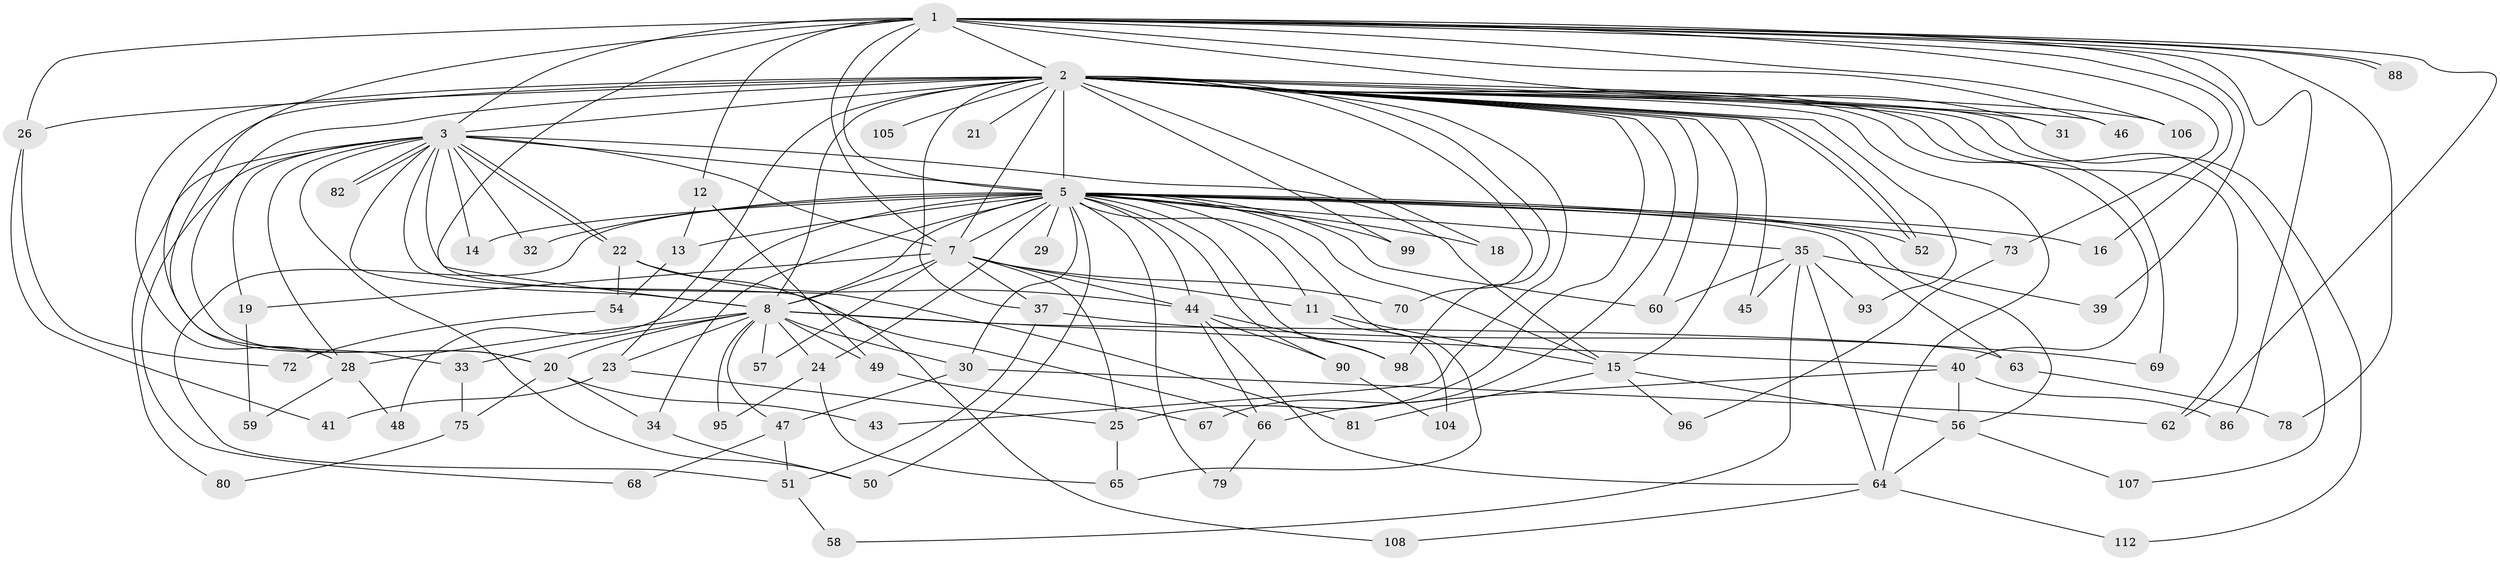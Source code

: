 // original degree distribution, {22: 0.008928571428571428, 26: 0.008928571428571428, 25: 0.008928571428571428, 12: 0.008928571428571428, 13: 0.008928571428571428, 35: 0.008928571428571428, 17: 0.008928571428571428, 15: 0.008928571428571428, 18: 0.008928571428571428, 27: 0.008928571428571428, 4: 0.16071428571428573, 3: 0.22321428571428573, 2: 0.48214285714285715, 7: 0.017857142857142856, 6: 0.008928571428571428, 8: 0.008928571428571428, 5: 0.008928571428571428}
// Generated by graph-tools (version 1.1) at 2025/10/02/27/25 16:10:59]
// undirected, 80 vertices, 175 edges
graph export_dot {
graph [start="1"]
  node [color=gray90,style=filled];
  1 [super="+4"];
  2 [super="+10"];
  3 [super="+61"];
  5 [super="+6"];
  7 [super="+17"];
  8 [super="+9"];
  11 [super="+27"];
  12 [super="+55"];
  13;
  14;
  15 [super="+87"];
  16;
  18;
  19 [super="+109"];
  20 [super="+103"];
  21;
  22 [super="+89"];
  23 [super="+94"];
  24;
  25;
  26 [super="+38"];
  28 [super="+42"];
  29;
  30 [super="+91"];
  31;
  32 [super="+36"];
  33 [super="+71"];
  34 [super="+85"];
  35 [super="+100"];
  37 [super="+83"];
  39 [super="+110"];
  40 [super="+74"];
  41;
  43;
  44 [super="+102"];
  45;
  46;
  47;
  48;
  49;
  50 [super="+53"];
  51 [super="+101"];
  52 [super="+97"];
  54;
  56 [super="+77"];
  57;
  58;
  59;
  60 [super="+76"];
  62;
  63;
  64 [super="+92"];
  65 [super="+84"];
  66;
  67;
  68;
  69;
  70;
  72;
  73;
  75;
  78;
  79;
  80;
  81 [super="+111"];
  82;
  86;
  88;
  90;
  93;
  95;
  96;
  98;
  99;
  104;
  105;
  106;
  107;
  108;
  112;
  1 -- 2 [weight=4];
  1 -- 3 [weight=2];
  1 -- 5 [weight=4];
  1 -- 7 [weight=2];
  1 -- 8 [weight=4];
  1 -- 12 [weight=2];
  1 -- 16;
  1 -- 20;
  1 -- 26;
  1 -- 31;
  1 -- 46;
  1 -- 62;
  1 -- 73;
  1 -- 78;
  1 -- 86;
  1 -- 88;
  1 -- 88;
  1 -- 106;
  1 -- 39 [weight=2];
  2 -- 3 [weight=2];
  2 -- 5 [weight=4];
  2 -- 7 [weight=3];
  2 -- 8 [weight=4];
  2 -- 15;
  2 -- 18;
  2 -- 21 [weight=2];
  2 -- 26 [weight=2];
  2 -- 28;
  2 -- 40;
  2 -- 43;
  2 -- 46;
  2 -- 52;
  2 -- 52;
  2 -- 70;
  2 -- 93;
  2 -- 105 [weight=2];
  2 -- 106;
  2 -- 112;
  2 -- 64;
  2 -- 67;
  2 -- 69;
  2 -- 20;
  2 -- 23;
  2 -- 25;
  2 -- 31;
  2 -- 98;
  2 -- 99;
  2 -- 37 [weight=2];
  2 -- 107;
  2 -- 45;
  2 -- 60;
  2 -- 62;
  2 -- 33;
  3 -- 5 [weight=2];
  3 -- 7;
  3 -- 8 [weight=3];
  3 -- 14;
  3 -- 19 [weight=2];
  3 -- 22;
  3 -- 22;
  3 -- 32;
  3 -- 50;
  3 -- 66;
  3 -- 68;
  3 -- 80;
  3 -- 81 [weight=2];
  3 -- 82;
  3 -- 82;
  3 -- 28;
  3 -- 15;
  5 -- 7 [weight=2];
  5 -- 8 [weight=4];
  5 -- 29 [weight=2];
  5 -- 35 [weight=2];
  5 -- 65;
  5 -- 98;
  5 -- 11;
  5 -- 13;
  5 -- 14;
  5 -- 15;
  5 -- 16;
  5 -- 18;
  5 -- 24;
  5 -- 30;
  5 -- 32 [weight=2];
  5 -- 34;
  5 -- 44;
  5 -- 48;
  5 -- 50 [weight=2];
  5 -- 51;
  5 -- 56;
  5 -- 60;
  5 -- 63;
  5 -- 73;
  5 -- 79;
  5 -- 90;
  5 -- 99;
  5 -- 52;
  7 -- 8 [weight=2];
  7 -- 11;
  7 -- 19;
  7 -- 25;
  7 -- 37;
  7 -- 44;
  7 -- 57;
  7 -- 70;
  8 -- 23;
  8 -- 28;
  8 -- 33 [weight=2];
  8 -- 57;
  8 -- 63;
  8 -- 40;
  8 -- 47;
  8 -- 49;
  8 -- 24;
  8 -- 30;
  8 -- 95;
  8 -- 20;
  11 -- 104;
  11 -- 15;
  12 -- 13;
  12 -- 49;
  13 -- 54;
  15 -- 56;
  15 -- 81;
  15 -- 96;
  19 -- 59;
  20 -- 34;
  20 -- 43;
  20 -- 75;
  22 -- 54;
  22 -- 108;
  22 -- 44;
  23 -- 41;
  23 -- 25;
  24 -- 95;
  24 -- 65;
  25 -- 65;
  26 -- 72;
  26 -- 41;
  28 -- 48;
  28 -- 59;
  30 -- 47;
  30 -- 62;
  33 -- 75;
  34 -- 50;
  35 -- 39;
  35 -- 45;
  35 -- 58;
  35 -- 93;
  35 -- 64;
  35 -- 60;
  37 -- 69;
  37 -- 51;
  40 -- 86;
  40 -- 66;
  40 -- 56;
  44 -- 64;
  44 -- 66;
  44 -- 90;
  44 -- 98;
  47 -- 51;
  47 -- 68;
  49 -- 67;
  51 -- 58;
  54 -- 72;
  56 -- 107;
  56 -- 64;
  63 -- 78;
  64 -- 112;
  64 -- 108;
  66 -- 79;
  73 -- 96;
  75 -- 80;
  90 -- 104;
}
